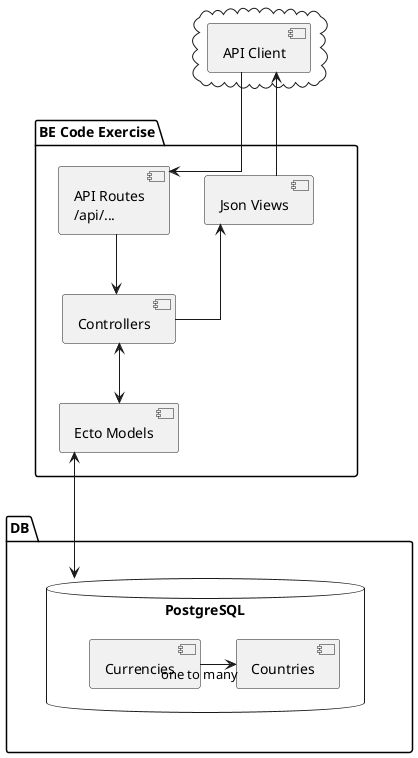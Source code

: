 @@startuml BE-exercise-architecture
top to bottom direction
' left to right direction 

skinparam {
    ' Nodesep 5
    ' Ranksep 5
    Linetype ortho
    layout GEM 
}

cloud {
    component "API Client" as [Client]
}

package "BE Code Exercise" as [App] {
    component "API Routes\n/api/..." as [API]
    component "Controllers" as [Contr]
    component "Json Views" as [View]
    component "Ecto Models" as [Model]
}

package "DB" {
    database "PostgreSQL" {
        [Currencies]
        [Countries]
    }
}
'API & clients
[Client] --> [API]
[View] --> [Client]

' APP
[API] --> [Contr]
[Contr] <--> [Model]
[Contr] -u-> [View]

'APP to DB
[Model] <--> [PostgreSQL]

'hidden arrows for layout
[App] -[hidden]d-> [DB]
[Client] -[hidden]d-> [App]

' DB relationships
[Currencies] -r-> [Countries] : "one to many"


@@enduml